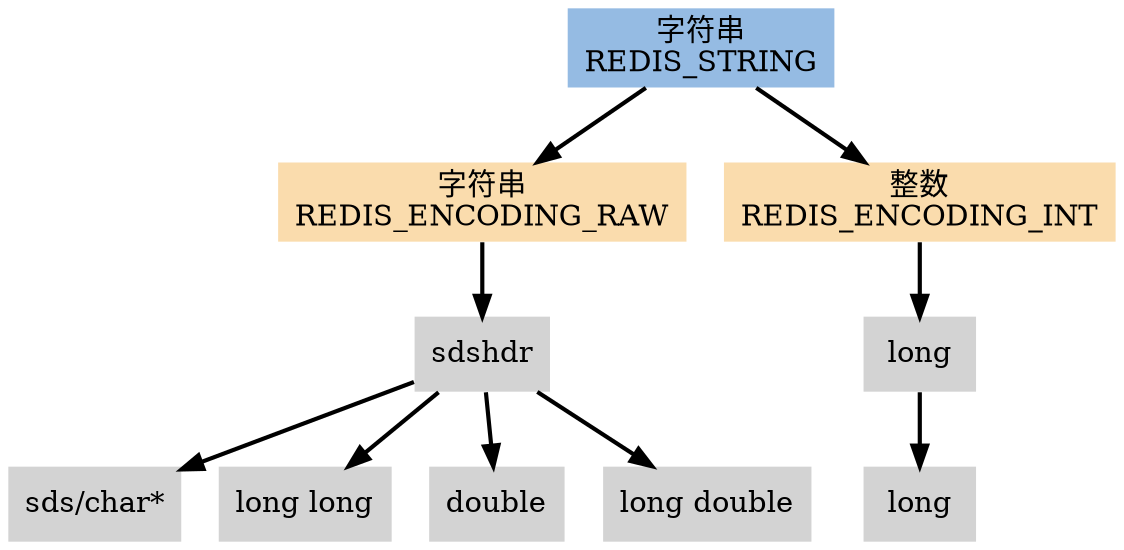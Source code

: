 digraph redis_string {

    node[shape=plaintext, style = filled];

    edge [style = bold];

    // type

    REDIS_STRING [label="字符串\nREDIS_STRING", fillcolor = "#95BBE3"];

    // encoding

    REDIS_ENCODING_RAW [label="字符串\nREDIS_ENCODING_RAW", fillcolor = "#FADCAD"];
    REDIS_ENCODING_INT [label="整数\nREDIS_ENCODING_INT", fillcolor = "#FADCAD"];

    // edge

    REDIS_STRING -> REDIS_ENCODING_RAW;
    REDIS_STRING -> REDIS_ENCODING_INT;

    REDIS_ENCODING_RAW -> sdshdr;
    REDIS_ENCODING_INT -> long;

    // datastruct 1

    sdshdr [label="sdshdr"];
    sds [label="sds/char*"];
    long_long [label="long long"];
    double [label="double"];
    long_double [label="long double"];

    sdshdr -> sds;
    sdshdr -> long_long;
    sdshdr -> double;
    sdshdr -> long_double;

    // datastruct 2

    long [label="long"];
    long_type [label="long"];

    long -> long_type;


}
